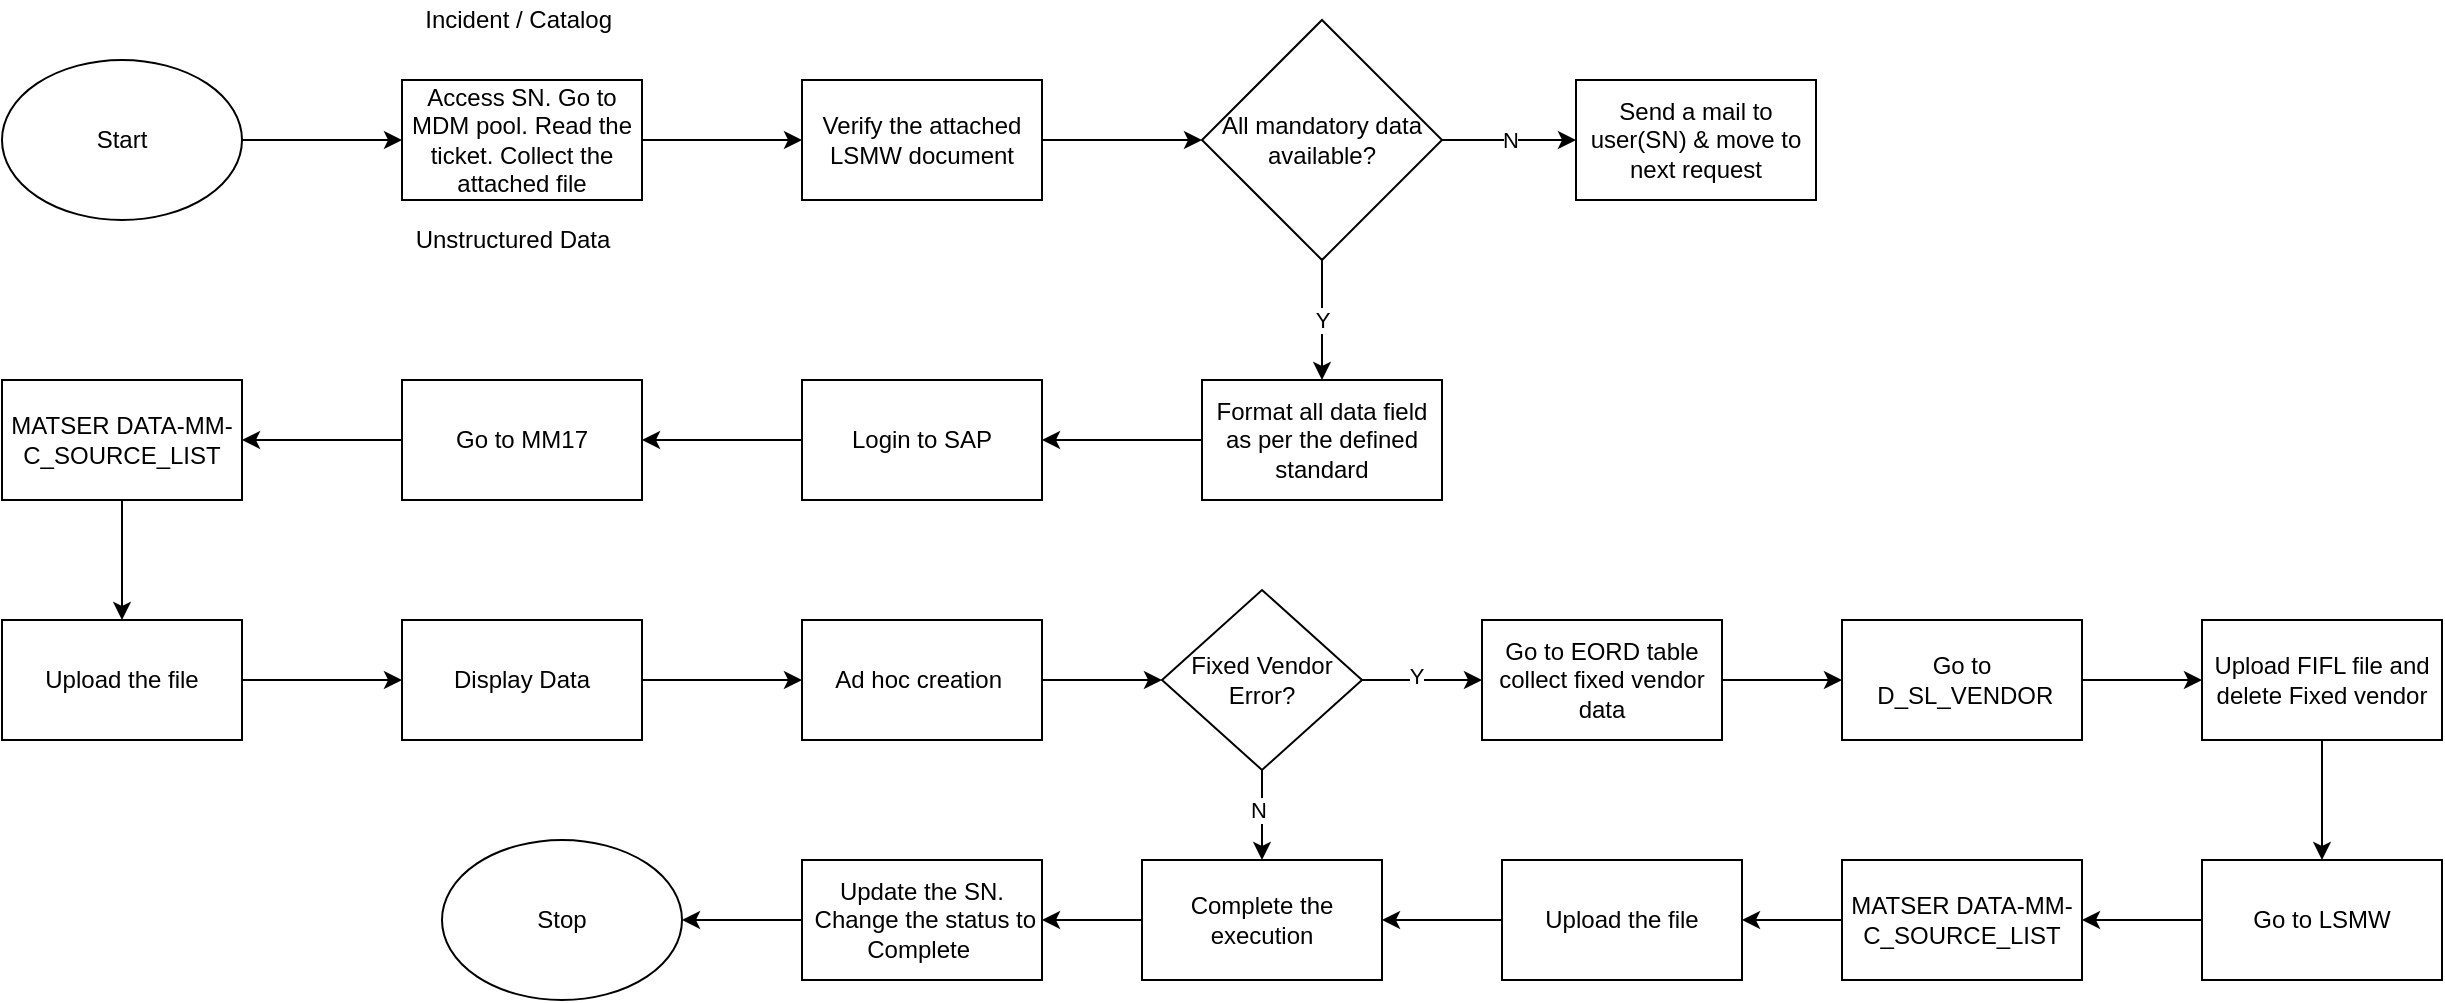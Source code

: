 <mxfile version="13.4.5" type="github"><diagram id="KgymCI6eUFSZL4U2EgLW" name="Page-1"><mxGraphModel dx="1422" dy="791" grid="1" gridSize="10" guides="1" tooltips="1" connect="1" arrows="1" fold="1" page="1" pageScale="1" pageWidth="850" pageHeight="1100" math="0" shadow="0"><root><mxCell id="0"/><mxCell id="1" parent="0"/><mxCell id="x3G_OlRStM3h7x0vpvCG-1" value="" style="edgeStyle=orthogonalEdgeStyle;rounded=0;orthogonalLoop=1;jettySize=auto;html=1;" edge="1" parent="1" source="x3G_OlRStM3h7x0vpvCG-2" target="x3G_OlRStM3h7x0vpvCG-4"><mxGeometry relative="1" as="geometry"/></mxCell><mxCell id="x3G_OlRStM3h7x0vpvCG-2" value="Start" style="ellipse;whiteSpace=wrap;html=1;" vertex="1" parent="1"><mxGeometry x="60" y="110" width="120" height="80" as="geometry"/></mxCell><mxCell id="x3G_OlRStM3h7x0vpvCG-3" value="" style="edgeStyle=orthogonalEdgeStyle;rounded=0;orthogonalLoop=1;jettySize=auto;html=1;" edge="1" parent="1" source="x3G_OlRStM3h7x0vpvCG-4" target="x3G_OlRStM3h7x0vpvCG-6"><mxGeometry relative="1" as="geometry"><Array as="points"><mxPoint x="320" y="150"/></Array></mxGeometry></mxCell><mxCell id="x3G_OlRStM3h7x0vpvCG-4" value="Access SN. Go to MDM pool. Read the ticket. Collect the attached file" style="rounded=0;whiteSpace=wrap;html=1;" vertex="1" parent="1"><mxGeometry x="260" y="120" width="120" height="60" as="geometry"/></mxCell><mxCell id="x3G_OlRStM3h7x0vpvCG-5" value="" style="edgeStyle=orthogonalEdgeStyle;rounded=0;orthogonalLoop=1;jettySize=auto;html=1;" edge="1" parent="1" source="x3G_OlRStM3h7x0vpvCG-6" target="x3G_OlRStM3h7x0vpvCG-11"><mxGeometry relative="1" as="geometry"/></mxCell><mxCell id="x3G_OlRStM3h7x0vpvCG-6" value="Verify the attached LSMW document" style="rounded=0;whiteSpace=wrap;html=1;" vertex="1" parent="1"><mxGeometry x="460" y="120" width="120" height="60" as="geometry"/></mxCell><mxCell id="x3G_OlRStM3h7x0vpvCG-7" value="Send a mail to user(SN) &amp;amp; move to next request" style="rounded=0;whiteSpace=wrap;html=1;" vertex="1" parent="1"><mxGeometry x="847" y="120" width="120" height="60" as="geometry"/></mxCell><mxCell id="x3G_OlRStM3h7x0vpvCG-8" value="Unstructured Data" style="text;html=1;align=center;verticalAlign=middle;resizable=0;points=[];autosize=1;" vertex="1" parent="1"><mxGeometry x="260" y="190" width="110" height="20" as="geometry"/></mxCell><mxCell id="x3G_OlRStM3h7x0vpvCG-9" value="N" style="edgeStyle=orthogonalEdgeStyle;rounded=0;orthogonalLoop=1;jettySize=auto;html=1;" edge="1" parent="1" source="x3G_OlRStM3h7x0vpvCG-11" target="x3G_OlRStM3h7x0vpvCG-7"><mxGeometry relative="1" as="geometry"><Array as="points"><mxPoint x="810" y="150"/><mxPoint x="810" y="150"/></Array></mxGeometry></mxCell><mxCell id="x3G_OlRStM3h7x0vpvCG-10" value="Y" style="edgeStyle=orthogonalEdgeStyle;rounded=0;orthogonalLoop=1;jettySize=auto;html=1;" edge="1" parent="1" source="x3G_OlRStM3h7x0vpvCG-11" target="x3G_OlRStM3h7x0vpvCG-13"><mxGeometry relative="1" as="geometry"><Array as="points"><mxPoint x="720" y="230"/><mxPoint x="720" y="230"/></Array></mxGeometry></mxCell><mxCell id="x3G_OlRStM3h7x0vpvCG-11" value="All mandatory data available?" style="rhombus;whiteSpace=wrap;html=1;" vertex="1" parent="1"><mxGeometry x="660" y="90" width="120" height="120" as="geometry"/></mxCell><mxCell id="x3G_OlRStM3h7x0vpvCG-12" value="" style="edgeStyle=orthogonalEdgeStyle;rounded=0;orthogonalLoop=1;jettySize=auto;html=1;" edge="1" parent="1" source="x3G_OlRStM3h7x0vpvCG-13"><mxGeometry relative="1" as="geometry"><mxPoint x="580" y="300" as="targetPoint"/></mxGeometry></mxCell><mxCell id="x3G_OlRStM3h7x0vpvCG-13" value="Format all data field as per the defined standard" style="rounded=0;whiteSpace=wrap;html=1;" vertex="1" parent="1"><mxGeometry x="660" y="270" width="120" height="60" as="geometry"/></mxCell><mxCell id="x3G_OlRStM3h7x0vpvCG-14" value="" style="edgeStyle=orthogonalEdgeStyle;rounded=0;orthogonalLoop=1;jettySize=auto;html=1;" edge="1" parent="1" source="x3G_OlRStM3h7x0vpvCG-15" target="x3G_OlRStM3h7x0vpvCG-17"><mxGeometry relative="1" as="geometry"/></mxCell><mxCell id="x3G_OlRStM3h7x0vpvCG-15" value="Login to SAP" style="rounded=0;whiteSpace=wrap;html=1;" vertex="1" parent="1"><mxGeometry x="460" y="270" width="120" height="60" as="geometry"/></mxCell><mxCell id="x3G_OlRStM3h7x0vpvCG-16" value="" style="edgeStyle=orthogonalEdgeStyle;rounded=0;orthogonalLoop=1;jettySize=auto;html=1;" edge="1" parent="1" source="x3G_OlRStM3h7x0vpvCG-17" target="x3G_OlRStM3h7x0vpvCG-19"><mxGeometry relative="1" as="geometry"/></mxCell><mxCell id="x3G_OlRStM3h7x0vpvCG-17" value="Go to MM17" style="rounded=0;whiteSpace=wrap;html=1;" vertex="1" parent="1"><mxGeometry x="260" y="270" width="120" height="60" as="geometry"/></mxCell><mxCell id="x3G_OlRStM3h7x0vpvCG-18" value="" style="edgeStyle=orthogonalEdgeStyle;rounded=0;orthogonalLoop=1;jettySize=auto;html=1;" edge="1" parent="1" source="x3G_OlRStM3h7x0vpvCG-19" target="x3G_OlRStM3h7x0vpvCG-23"><mxGeometry relative="1" as="geometry"/></mxCell><mxCell id="x3G_OlRStM3h7x0vpvCG-19" value="MATSER DATA-MM-C_SOURCE_LIST" style="rounded=0;whiteSpace=wrap;html=1;" vertex="1" parent="1"><mxGeometry x="60" y="270" width="120" height="60" as="geometry"/></mxCell><mxCell id="x3G_OlRStM3h7x0vpvCG-20" value="Stop" style="ellipse;whiteSpace=wrap;html=1;" vertex="1" parent="1"><mxGeometry x="280" y="500" width="120" height="80" as="geometry"/></mxCell><mxCell id="x3G_OlRStM3h7x0vpvCG-21" value="Incident / Catalog&amp;nbsp;" style="text;html=1;strokeColor=none;fillColor=none;align=center;verticalAlign=middle;whiteSpace=wrap;rounded=0;" vertex="1" parent="1"><mxGeometry x="260" y="80" width="120" height="20" as="geometry"/></mxCell><mxCell id="x3G_OlRStM3h7x0vpvCG-22" value="" style="edgeStyle=orthogonalEdgeStyle;rounded=0;orthogonalLoop=1;jettySize=auto;html=1;" edge="1" parent="1" source="x3G_OlRStM3h7x0vpvCG-23" target="x3G_OlRStM3h7x0vpvCG-25"><mxGeometry relative="1" as="geometry"/></mxCell><mxCell id="x3G_OlRStM3h7x0vpvCG-23" value="Upload the file" style="rounded=0;whiteSpace=wrap;html=1;" vertex="1" parent="1"><mxGeometry x="60" y="390" width="120" height="60" as="geometry"/></mxCell><mxCell id="x3G_OlRStM3h7x0vpvCG-24" value="" style="edgeStyle=orthogonalEdgeStyle;rounded=0;orthogonalLoop=1;jettySize=auto;html=1;" edge="1" parent="1" source="x3G_OlRStM3h7x0vpvCG-25" target="x3G_OlRStM3h7x0vpvCG-27"><mxGeometry relative="1" as="geometry"/></mxCell><mxCell id="x3G_OlRStM3h7x0vpvCG-25" value="Display Data" style="rounded=0;whiteSpace=wrap;html=1;" vertex="1" parent="1"><mxGeometry x="260" y="390" width="120" height="60" as="geometry"/></mxCell><mxCell id="x3G_OlRStM3h7x0vpvCG-26" value="" style="edgeStyle=orthogonalEdgeStyle;rounded=0;orthogonalLoop=1;jettySize=auto;html=1;" edge="1" parent="1" source="x3G_OlRStM3h7x0vpvCG-27" target="x3G_OlRStM3h7x0vpvCG-34"><mxGeometry relative="1" as="geometry"/></mxCell><mxCell id="x3G_OlRStM3h7x0vpvCG-27" value="Ad hoc creation&amp;nbsp;" style="rounded=0;whiteSpace=wrap;html=1;" vertex="1" parent="1"><mxGeometry x="460" y="390" width="120" height="60" as="geometry"/></mxCell><mxCell id="x3G_OlRStM3h7x0vpvCG-28" value="" style="edgeStyle=orthogonalEdgeStyle;rounded=0;orthogonalLoop=1;jettySize=auto;html=1;" edge="1" parent="1" source="x3G_OlRStM3h7x0vpvCG-29" target="x3G_OlRStM3h7x0vpvCG-48"><mxGeometry relative="1" as="geometry"/></mxCell><mxCell id="x3G_OlRStM3h7x0vpvCG-29" value="Complete the execution" style="rounded=0;whiteSpace=wrap;html=1;" vertex="1" parent="1"><mxGeometry x="630" y="510" width="120" height="60" as="geometry"/></mxCell><mxCell id="x3G_OlRStM3h7x0vpvCG-30" value="" style="edgeStyle=orthogonalEdgeStyle;rounded=0;orthogonalLoop=1;jettySize=auto;html=1;" edge="1" parent="1" source="x3G_OlRStM3h7x0vpvCG-34" target="x3G_OlRStM3h7x0vpvCG-36"><mxGeometry relative="1" as="geometry"/></mxCell><mxCell id="x3G_OlRStM3h7x0vpvCG-31" value="Y" style="edgeLabel;html=1;align=center;verticalAlign=middle;resizable=0;points=[];" vertex="1" connectable="0" parent="x3G_OlRStM3h7x0vpvCG-30"><mxGeometry x="-0.092" y="2" relative="1" as="geometry"><mxPoint as="offset"/></mxGeometry></mxCell><mxCell id="x3G_OlRStM3h7x0vpvCG-32" value="" style="edgeStyle=orthogonalEdgeStyle;rounded=0;orthogonalLoop=1;jettySize=auto;html=1;" edge="1" parent="1" source="x3G_OlRStM3h7x0vpvCG-34" target="x3G_OlRStM3h7x0vpvCG-29"><mxGeometry relative="1" as="geometry"><Array as="points"><mxPoint x="690" y="490"/><mxPoint x="690" y="490"/></Array></mxGeometry></mxCell><mxCell id="x3G_OlRStM3h7x0vpvCG-33" value="N" style="edgeLabel;html=1;align=center;verticalAlign=middle;resizable=0;points=[];" vertex="1" connectable="0" parent="x3G_OlRStM3h7x0vpvCG-32"><mxGeometry x="-0.107" y="-2" relative="1" as="geometry"><mxPoint as="offset"/></mxGeometry></mxCell><mxCell id="x3G_OlRStM3h7x0vpvCG-34" value="Fixed Vendor Error?" style="rhombus;whiteSpace=wrap;html=1;" vertex="1" parent="1"><mxGeometry x="640" y="375" width="100" height="90" as="geometry"/></mxCell><mxCell id="x3G_OlRStM3h7x0vpvCG-35" value="" style="edgeStyle=orthogonalEdgeStyle;rounded=0;orthogonalLoop=1;jettySize=auto;html=1;" edge="1" parent="1" source="x3G_OlRStM3h7x0vpvCG-36" target="x3G_OlRStM3h7x0vpvCG-38"><mxGeometry relative="1" as="geometry"/></mxCell><mxCell id="x3G_OlRStM3h7x0vpvCG-36" value="Go to EORD table collect fixed vendor data" style="rounded=0;whiteSpace=wrap;html=1;" vertex="1" parent="1"><mxGeometry x="800" y="390" width="120" height="60" as="geometry"/></mxCell><mxCell id="x3G_OlRStM3h7x0vpvCG-37" value="" style="edgeStyle=orthogonalEdgeStyle;rounded=0;orthogonalLoop=1;jettySize=auto;html=1;" edge="1" parent="1" source="x3G_OlRStM3h7x0vpvCG-38" target="x3G_OlRStM3h7x0vpvCG-40"><mxGeometry relative="1" as="geometry"/></mxCell><mxCell id="x3G_OlRStM3h7x0vpvCG-38" value="Go to &amp;nbsp;D_SL_VENDOR" style="rounded=0;whiteSpace=wrap;html=1;" vertex="1" parent="1"><mxGeometry x="980" y="390" width="120" height="60" as="geometry"/></mxCell><mxCell id="x3G_OlRStM3h7x0vpvCG-39" value="" style="edgeStyle=orthogonalEdgeStyle;rounded=0;orthogonalLoop=1;jettySize=auto;html=1;" edge="1" parent="1" source="x3G_OlRStM3h7x0vpvCG-40" target="x3G_OlRStM3h7x0vpvCG-42"><mxGeometry relative="1" as="geometry"/></mxCell><mxCell id="x3G_OlRStM3h7x0vpvCG-40" value="Upload FIFL file and delete Fixed vendor" style="rounded=0;whiteSpace=wrap;html=1;" vertex="1" parent="1"><mxGeometry x="1160" y="390" width="120" height="60" as="geometry"/></mxCell><mxCell id="x3G_OlRStM3h7x0vpvCG-41" value="" style="edgeStyle=orthogonalEdgeStyle;rounded=0;orthogonalLoop=1;jettySize=auto;html=1;" edge="1" parent="1" source="x3G_OlRStM3h7x0vpvCG-42" target="x3G_OlRStM3h7x0vpvCG-44"><mxGeometry relative="1" as="geometry"/></mxCell><mxCell id="x3G_OlRStM3h7x0vpvCG-42" value="Go to LSMW" style="rounded=0;whiteSpace=wrap;html=1;" vertex="1" parent="1"><mxGeometry x="1160" y="510" width="120" height="60" as="geometry"/></mxCell><mxCell id="x3G_OlRStM3h7x0vpvCG-43" value="" style="edgeStyle=orthogonalEdgeStyle;rounded=0;orthogonalLoop=1;jettySize=auto;html=1;" edge="1" parent="1" source="x3G_OlRStM3h7x0vpvCG-44" target="x3G_OlRStM3h7x0vpvCG-46"><mxGeometry relative="1" as="geometry"/></mxCell><mxCell id="x3G_OlRStM3h7x0vpvCG-44" value="MATSER DATA-MM-C_SOURCE_LIST" style="rounded=0;whiteSpace=wrap;html=1;" vertex="1" parent="1"><mxGeometry x="980" y="510" width="120" height="60" as="geometry"/></mxCell><mxCell id="x3G_OlRStM3h7x0vpvCG-45" value="" style="edgeStyle=orthogonalEdgeStyle;rounded=0;orthogonalLoop=1;jettySize=auto;html=1;" edge="1" parent="1" source="x3G_OlRStM3h7x0vpvCG-46" target="x3G_OlRStM3h7x0vpvCG-29"><mxGeometry relative="1" as="geometry"/></mxCell><mxCell id="x3G_OlRStM3h7x0vpvCG-46" value="Upload the file" style="rounded=0;whiteSpace=wrap;html=1;" vertex="1" parent="1"><mxGeometry x="810" y="510" width="120" height="60" as="geometry"/></mxCell><mxCell id="x3G_OlRStM3h7x0vpvCG-47" value="" style="edgeStyle=orthogonalEdgeStyle;rounded=0;orthogonalLoop=1;jettySize=auto;html=1;" edge="1" parent="1" source="x3G_OlRStM3h7x0vpvCG-48" target="x3G_OlRStM3h7x0vpvCG-20"><mxGeometry relative="1" as="geometry"/></mxCell><mxCell id="x3G_OlRStM3h7x0vpvCG-48" value="Update the SN. &amp;nbsp;Change the status to Complete&amp;nbsp;" style="rounded=0;whiteSpace=wrap;html=1;" vertex="1" parent="1"><mxGeometry x="460" y="510" width="120" height="60" as="geometry"/></mxCell></root></mxGraphModel></diagram></mxfile>